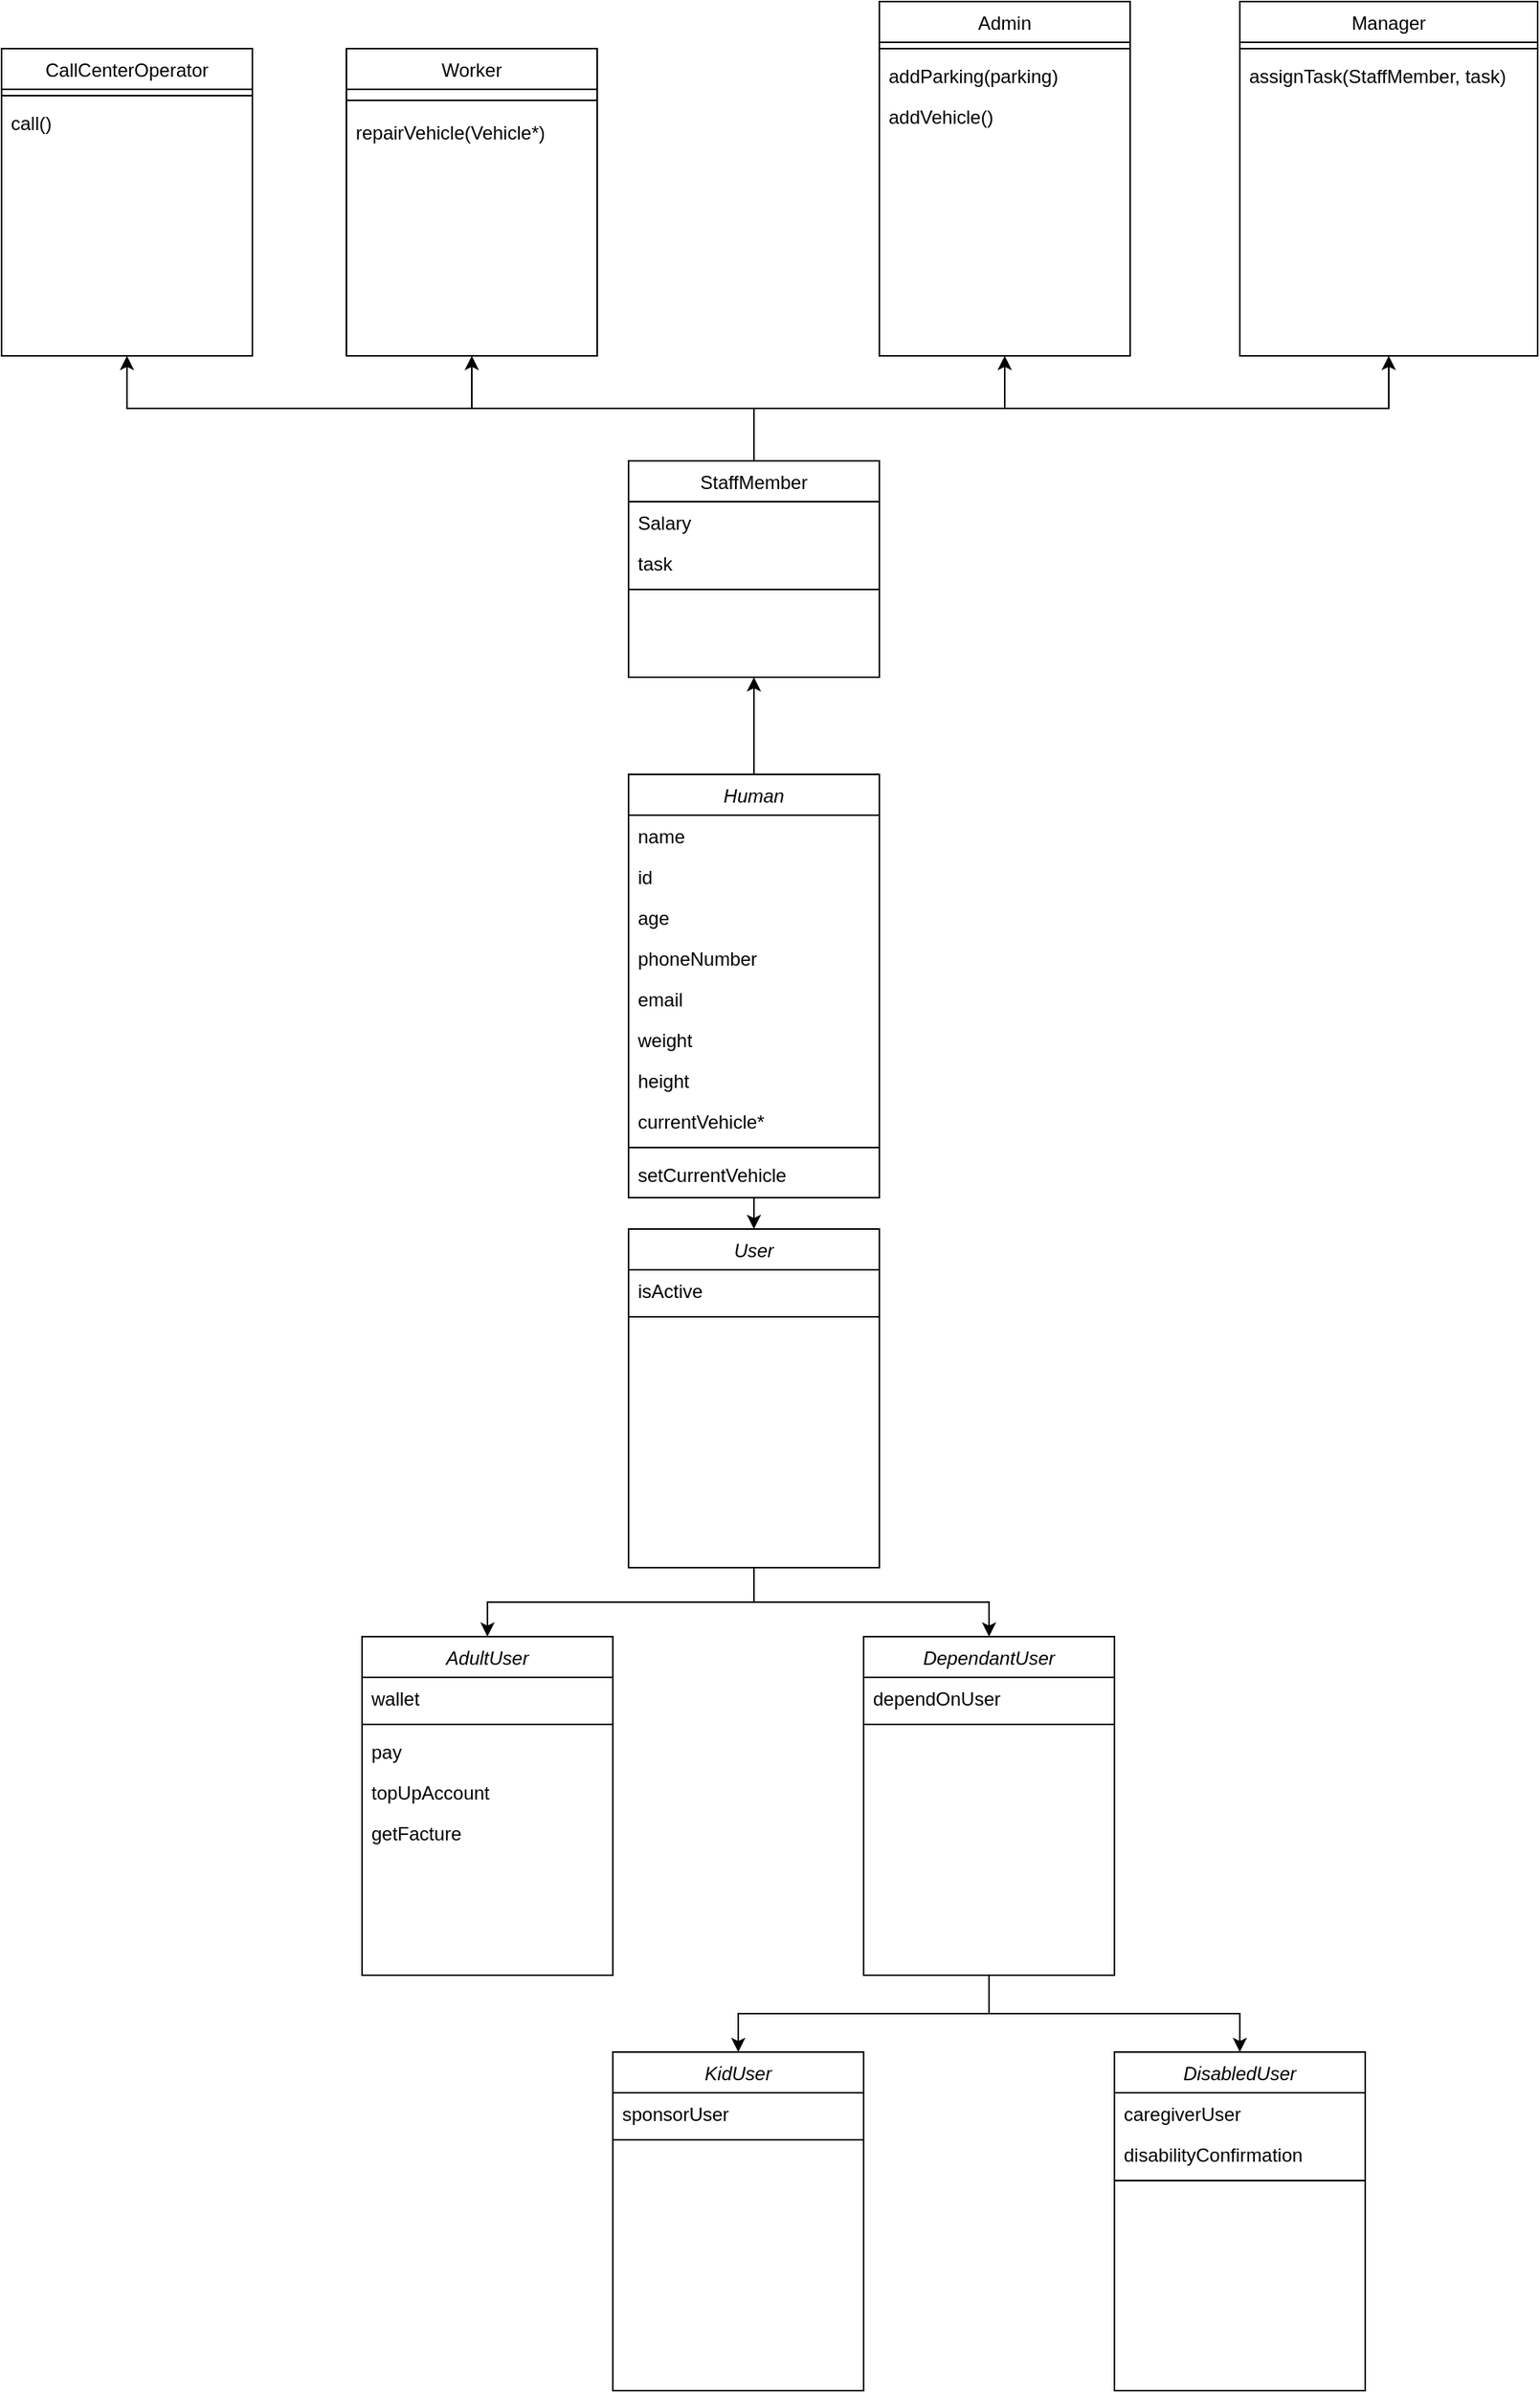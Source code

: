 <mxfile version="17.4.2" type="device"><diagram id="C5RBs43oDa-KdzZeNtuy" name="Page-1"><mxGraphModel dx="2004" dy="1558" grid="1" gridSize="10" guides="1" tooltips="1" connect="1" arrows="1" fold="1" page="1" pageScale="1" pageWidth="827" pageHeight="1169" math="0" shadow="0"><root><mxCell id="WIyWlLk6GJQsqaUBKTNV-0"/><mxCell id="WIyWlLk6GJQsqaUBKTNV-1" parent="WIyWlLk6GJQsqaUBKTNV-0"/><mxCell id="zkfFHV4jXpPFQw0GAbJ--0" value="AdultUser" style="swimlane;fontStyle=2;align=center;verticalAlign=top;childLayout=stackLayout;horizontal=1;startSize=26;horizontalStack=0;resizeParent=1;resizeLast=0;collapsible=1;marginBottom=0;rounded=0;shadow=0;strokeWidth=1;" parent="WIyWlLk6GJQsqaUBKTNV-1" vertex="1"><mxGeometry x="460" y="1243" width="160" height="216" as="geometry"><mxRectangle x="230" y="140" width="160" height="26" as="alternateBounds"/></mxGeometry></mxCell><mxCell id="zkfFHV4jXpPFQw0GAbJ--3" value="wallet" style="text;align=left;verticalAlign=top;spacingLeft=4;spacingRight=4;overflow=hidden;rotatable=0;points=[[0,0.5],[1,0.5]];portConstraint=eastwest;rounded=0;shadow=0;html=0;" parent="zkfFHV4jXpPFQw0GAbJ--0" vertex="1"><mxGeometry y="26" width="160" height="26" as="geometry"/></mxCell><mxCell id="zkfFHV4jXpPFQw0GAbJ--4" value="" style="line;html=1;strokeWidth=1;align=left;verticalAlign=middle;spacingTop=-1;spacingLeft=3;spacingRight=3;rotatable=0;labelPosition=right;points=[];portConstraint=eastwest;" parent="zkfFHV4jXpPFQw0GAbJ--0" vertex="1"><mxGeometry y="52" width="160" height="8" as="geometry"/></mxCell><mxCell id="zkfFHV4jXpPFQw0GAbJ--5" value="pay" style="text;align=left;verticalAlign=top;spacingLeft=4;spacingRight=4;overflow=hidden;rotatable=0;points=[[0,0.5],[1,0.5]];portConstraint=eastwest;" parent="zkfFHV4jXpPFQw0GAbJ--0" vertex="1"><mxGeometry y="60" width="160" height="26" as="geometry"/></mxCell><mxCell id="QYK8-MG1R0Us10HqaApD-0" value="topUpAccount" style="text;align=left;verticalAlign=top;spacingLeft=4;spacingRight=4;overflow=hidden;rotatable=0;points=[[0,0.5],[1,0.5]];portConstraint=eastwest;" parent="zkfFHV4jXpPFQw0GAbJ--0" vertex="1"><mxGeometry y="86" width="160" height="26" as="geometry"/></mxCell><mxCell id="gShHqd4riJQoAlM39PHa-18" value="getFacture" style="text;align=left;verticalAlign=top;spacingLeft=4;spacingRight=4;overflow=hidden;rotatable=0;points=[[0,0.5],[1,0.5]];portConstraint=eastwest;" vertex="1" parent="zkfFHV4jXpPFQw0GAbJ--0"><mxGeometry y="112" width="160" height="26" as="geometry"/></mxCell><mxCell id="zkfFHV4jXpPFQw0GAbJ--6" value="Worker" style="swimlane;fontStyle=0;align=center;verticalAlign=top;childLayout=stackLayout;horizontal=1;startSize=26;horizontalStack=0;resizeParent=1;resizeLast=0;collapsible=1;marginBottom=0;rounded=0;shadow=0;strokeWidth=1;" parent="WIyWlLk6GJQsqaUBKTNV-1" vertex="1"><mxGeometry x="450" y="230" width="160" height="196" as="geometry"><mxRectangle x="130" y="380" width="160" height="26" as="alternateBounds"/></mxGeometry></mxCell><mxCell id="zkfFHV4jXpPFQw0GAbJ--9" value="" style="line;html=1;strokeWidth=1;align=left;verticalAlign=middle;spacingTop=-1;spacingLeft=3;spacingRight=3;rotatable=0;labelPosition=right;points=[];portConstraint=eastwest;" parent="zkfFHV4jXpPFQw0GAbJ--6" vertex="1"><mxGeometry y="26" width="160" height="14" as="geometry"/></mxCell><mxCell id="jIfe5PTKe7HnXHyNqcv2-27" value="repairVehicle(Vehicle*)" style="text;align=left;verticalAlign=top;spacingLeft=4;spacingRight=4;overflow=hidden;rotatable=0;points=[[0,0.5],[1,0.5]];portConstraint=eastwest;" vertex="1" parent="zkfFHV4jXpPFQw0GAbJ--6"><mxGeometry y="40" width="160" height="26" as="geometry"/></mxCell><mxCell id="zkfFHV4jXpPFQw0GAbJ--13" value="Admin" style="swimlane;fontStyle=0;align=center;verticalAlign=top;childLayout=stackLayout;horizontal=1;startSize=26;horizontalStack=0;resizeParent=1;resizeLast=0;collapsible=1;marginBottom=0;rounded=0;shadow=0;strokeWidth=1;" parent="WIyWlLk6GJQsqaUBKTNV-1" vertex="1"><mxGeometry x="790" y="200" width="160" height="226" as="geometry"><mxRectangle x="340" y="380" width="170" height="26" as="alternateBounds"/></mxGeometry></mxCell><mxCell id="zkfFHV4jXpPFQw0GAbJ--15" value="" style="line;html=1;strokeWidth=1;align=left;verticalAlign=middle;spacingTop=-1;spacingLeft=3;spacingRight=3;rotatable=0;labelPosition=right;points=[];portConstraint=eastwest;" parent="zkfFHV4jXpPFQw0GAbJ--13" vertex="1"><mxGeometry y="26" width="160" height="8" as="geometry"/></mxCell><mxCell id="jIfe5PTKe7HnXHyNqcv2-12" value="addParking(parking)" style="text;align=left;verticalAlign=top;spacingLeft=4;spacingRight=4;overflow=hidden;rotatable=0;points=[[0,0.5],[1,0.5]];portConstraint=eastwest;" vertex="1" parent="zkfFHV4jXpPFQw0GAbJ--13"><mxGeometry y="34" width="160" height="26" as="geometry"/></mxCell><mxCell id="jIfe5PTKe7HnXHyNqcv2-13" value="addVehicle()" style="text;align=left;verticalAlign=top;spacingLeft=4;spacingRight=4;overflow=hidden;rotatable=0;points=[[0,0.5],[1,0.5]];portConstraint=eastwest;" vertex="1" parent="zkfFHV4jXpPFQw0GAbJ--13"><mxGeometry y="60" width="160" height="26" as="geometry"/></mxCell><mxCell id="gShHqd4riJQoAlM39PHa-14" style="edgeStyle=orthogonalEdgeStyle;rounded=0;orthogonalLoop=1;jettySize=auto;html=1;exitX=0.5;exitY=0;exitDx=0;exitDy=0;entryX=0.5;entryY=1;entryDx=0;entryDy=0;" edge="1" parent="WIyWlLk6GJQsqaUBKTNV-1" source="jIfe5PTKe7HnXHyNqcv2-0" target="jIfe5PTKe7HnXHyNqcv2-55"><mxGeometry relative="1" as="geometry"/></mxCell><mxCell id="gShHqd4riJQoAlM39PHa-15" style="edgeStyle=orthogonalEdgeStyle;rounded=0;orthogonalLoop=1;jettySize=auto;html=1;exitX=0.5;exitY=0;exitDx=0;exitDy=0;entryX=0.5;entryY=1;entryDx=0;entryDy=0;" edge="1" parent="WIyWlLk6GJQsqaUBKTNV-1" source="jIfe5PTKe7HnXHyNqcv2-0" target="zkfFHV4jXpPFQw0GAbJ--6"><mxGeometry relative="1" as="geometry"/></mxCell><mxCell id="gShHqd4riJQoAlM39PHa-16" style="edgeStyle=orthogonalEdgeStyle;rounded=0;orthogonalLoop=1;jettySize=auto;html=1;exitX=0.5;exitY=0;exitDx=0;exitDy=0;entryX=0.5;entryY=1;entryDx=0;entryDy=0;" edge="1" parent="WIyWlLk6GJQsqaUBKTNV-1" source="jIfe5PTKe7HnXHyNqcv2-0" target="zkfFHV4jXpPFQw0GAbJ--13"><mxGeometry relative="1" as="geometry"/></mxCell><mxCell id="gShHqd4riJQoAlM39PHa-17" style="edgeStyle=orthogonalEdgeStyle;rounded=0;orthogonalLoop=1;jettySize=auto;html=1;exitX=0.5;exitY=0;exitDx=0;exitDy=0;entryX=0.5;entryY=1;entryDx=0;entryDy=0;" edge="1" parent="WIyWlLk6GJQsqaUBKTNV-1" source="jIfe5PTKe7HnXHyNqcv2-0" target="jIfe5PTKe7HnXHyNqcv2-16"><mxGeometry relative="1" as="geometry"/></mxCell><mxCell id="jIfe5PTKe7HnXHyNqcv2-0" value="StaffMember" style="swimlane;fontStyle=0;align=center;verticalAlign=top;childLayout=stackLayout;horizontal=1;startSize=26;horizontalStack=0;resizeParent=1;resizeLast=0;collapsible=1;marginBottom=0;rounded=0;shadow=0;strokeWidth=1;" vertex="1" parent="WIyWlLk6GJQsqaUBKTNV-1"><mxGeometry x="630" y="493" width="160" height="138" as="geometry"><mxRectangle x="130" y="380" width="160" height="26" as="alternateBounds"/></mxGeometry></mxCell><mxCell id="jIfe5PTKe7HnXHyNqcv2-1" value="Salary" style="text;align=left;verticalAlign=top;spacingLeft=4;spacingRight=4;overflow=hidden;rotatable=0;points=[[0,0.5],[1,0.5]];portConstraint=eastwest;rounded=0;shadow=0;html=0;" vertex="1" parent="jIfe5PTKe7HnXHyNqcv2-0"><mxGeometry y="26" width="160" height="26" as="geometry"/></mxCell><mxCell id="gShHqd4riJQoAlM39PHa-43" value="task" style="text;align=left;verticalAlign=top;spacingLeft=4;spacingRight=4;overflow=hidden;rotatable=0;points=[[0,0.5],[1,0.5]];portConstraint=eastwest;rounded=0;shadow=0;html=0;" vertex="1" parent="jIfe5PTKe7HnXHyNqcv2-0"><mxGeometry y="52" width="160" height="26" as="geometry"/></mxCell><mxCell id="jIfe5PTKe7HnXHyNqcv2-2" value="" style="line;html=1;strokeWidth=1;align=left;verticalAlign=middle;spacingTop=-1;spacingLeft=3;spacingRight=3;rotatable=0;labelPosition=right;points=[];portConstraint=eastwest;" vertex="1" parent="jIfe5PTKe7HnXHyNqcv2-0"><mxGeometry y="78" width="160" height="8" as="geometry"/></mxCell><mxCell id="jIfe5PTKe7HnXHyNqcv2-16" value="Manager" style="swimlane;fontStyle=0;align=center;verticalAlign=top;childLayout=stackLayout;horizontal=1;startSize=26;horizontalStack=0;resizeParent=1;resizeLast=0;collapsible=1;marginBottom=0;rounded=0;shadow=0;strokeWidth=1;" vertex="1" parent="WIyWlLk6GJQsqaUBKTNV-1"><mxGeometry x="1020" y="200" width="190" height="226" as="geometry"><mxRectangle x="340" y="380" width="170" height="26" as="alternateBounds"/></mxGeometry></mxCell><mxCell id="jIfe5PTKe7HnXHyNqcv2-20" value="" style="line;html=1;strokeWidth=1;align=left;verticalAlign=middle;spacingTop=-1;spacingLeft=3;spacingRight=3;rotatable=0;labelPosition=right;points=[];portConstraint=eastwest;" vertex="1" parent="jIfe5PTKe7HnXHyNqcv2-16"><mxGeometry y="26" width="190" height="8" as="geometry"/></mxCell><mxCell id="jIfe5PTKe7HnXHyNqcv2-22" value="assignTask(StaffMember, task)" style="text;align=left;verticalAlign=top;spacingLeft=4;spacingRight=4;overflow=hidden;rotatable=0;points=[[0,0.5],[1,0.5]];portConstraint=eastwest;" vertex="1" parent="jIfe5PTKe7HnXHyNqcv2-16"><mxGeometry y="34" width="190" height="26" as="geometry"/></mxCell><mxCell id="jIfe5PTKe7HnXHyNqcv2-28" value="KidUser" style="swimlane;fontStyle=2;align=center;verticalAlign=top;childLayout=stackLayout;horizontal=1;startSize=26;horizontalStack=0;resizeParent=1;resizeLast=0;collapsible=1;marginBottom=0;rounded=0;shadow=0;strokeWidth=1;" vertex="1" parent="WIyWlLk6GJQsqaUBKTNV-1"><mxGeometry x="620" y="1508" width="160" height="216" as="geometry"><mxRectangle x="230" y="140" width="160" height="26" as="alternateBounds"/></mxGeometry></mxCell><mxCell id="jIfe5PTKe7HnXHyNqcv2-32" value="sponsorUser" style="text;align=left;verticalAlign=top;spacingLeft=4;spacingRight=4;overflow=hidden;rotatable=0;points=[[0,0.5],[1,0.5]];portConstraint=eastwest;rounded=0;shadow=0;html=0;" vertex="1" parent="jIfe5PTKe7HnXHyNqcv2-28"><mxGeometry y="26" width="160" height="26" as="geometry"/></mxCell><mxCell id="jIfe5PTKe7HnXHyNqcv2-33" value="" style="line;html=1;strokeWidth=1;align=left;verticalAlign=middle;spacingTop=-1;spacingLeft=3;spacingRight=3;rotatable=0;labelPosition=right;points=[];portConstraint=eastwest;" vertex="1" parent="jIfe5PTKe7HnXHyNqcv2-28"><mxGeometry y="52" width="160" height="8" as="geometry"/></mxCell><mxCell id="gShHqd4riJQoAlM39PHa-12" style="edgeStyle=orthogonalEdgeStyle;rounded=0;orthogonalLoop=1;jettySize=auto;html=1;exitX=0.5;exitY=0;exitDx=0;exitDy=0;entryX=0.5;entryY=1;entryDx=0;entryDy=0;" edge="1" parent="WIyWlLk6GJQsqaUBKTNV-1" source="jIfe5PTKe7HnXHyNqcv2-38" target="jIfe5PTKe7HnXHyNqcv2-0"><mxGeometry relative="1" as="geometry"/></mxCell><mxCell id="gShHqd4riJQoAlM39PHa-35" style="edgeStyle=orthogonalEdgeStyle;rounded=0;orthogonalLoop=1;jettySize=auto;html=1;exitX=0.5;exitY=1;exitDx=0;exitDy=0;entryX=0.5;entryY=0;entryDx=0;entryDy=0;" edge="1" parent="WIyWlLk6GJQsqaUBKTNV-1" source="jIfe5PTKe7HnXHyNqcv2-38" target="gShHqd4riJQoAlM39PHa-26"><mxGeometry relative="1" as="geometry"/></mxCell><mxCell id="jIfe5PTKe7HnXHyNqcv2-38" value="Human" style="swimlane;fontStyle=2;align=center;verticalAlign=top;childLayout=stackLayout;horizontal=1;startSize=26;horizontalStack=0;resizeParent=1;resizeLast=0;collapsible=1;marginBottom=0;rounded=0;shadow=0;strokeWidth=1;" vertex="1" parent="WIyWlLk6GJQsqaUBKTNV-1"><mxGeometry x="630" y="693" width="160" height="270" as="geometry"><mxRectangle x="230" y="140" width="160" height="26" as="alternateBounds"/></mxGeometry></mxCell><mxCell id="jIfe5PTKe7HnXHyNqcv2-39" value="name" style="text;align=left;verticalAlign=top;spacingLeft=4;spacingRight=4;overflow=hidden;rotatable=0;points=[[0,0.5],[1,0.5]];portConstraint=eastwest;" vertex="1" parent="jIfe5PTKe7HnXHyNqcv2-38"><mxGeometry y="26" width="160" height="26" as="geometry"/></mxCell><mxCell id="jIfe5PTKe7HnXHyNqcv2-40" value="id" style="text;align=left;verticalAlign=top;spacingLeft=4;spacingRight=4;overflow=hidden;rotatable=0;points=[[0,0.5],[1,0.5]];portConstraint=eastwest;" vertex="1" parent="jIfe5PTKe7HnXHyNqcv2-38"><mxGeometry y="52" width="160" height="26" as="geometry"/></mxCell><mxCell id="jIfe5PTKe7HnXHyNqcv2-42" value="age" style="text;align=left;verticalAlign=top;spacingLeft=4;spacingRight=4;overflow=hidden;rotatable=0;points=[[0,0.5],[1,0.5]];portConstraint=eastwest;" vertex="1" parent="jIfe5PTKe7HnXHyNqcv2-38"><mxGeometry y="78" width="160" height="26" as="geometry"/></mxCell><mxCell id="jIfe5PTKe7HnXHyNqcv2-47" value="phoneNumber" style="text;align=left;verticalAlign=top;spacingLeft=4;spacingRight=4;overflow=hidden;rotatable=0;points=[[0,0.5],[1,0.5]];portConstraint=eastwest;" vertex="1" parent="jIfe5PTKe7HnXHyNqcv2-38"><mxGeometry y="104" width="160" height="26" as="geometry"/></mxCell><mxCell id="jIfe5PTKe7HnXHyNqcv2-48" value="email" style="text;align=left;verticalAlign=top;spacingLeft=4;spacingRight=4;overflow=hidden;rotatable=0;points=[[0,0.5],[1,0.5]];portConstraint=eastwest;" vertex="1" parent="jIfe5PTKe7HnXHyNqcv2-38"><mxGeometry y="130" width="160" height="26" as="geometry"/></mxCell><mxCell id="gShHqd4riJQoAlM39PHa-6" value="weight" style="text;align=left;verticalAlign=top;spacingLeft=4;spacingRight=4;overflow=hidden;rotatable=0;points=[[0,0.5],[1,0.5]];portConstraint=eastwest;" vertex="1" parent="jIfe5PTKe7HnXHyNqcv2-38"><mxGeometry y="156" width="160" height="26" as="geometry"/></mxCell><mxCell id="gShHqd4riJQoAlM39PHa-7" value="height" style="text;align=left;verticalAlign=top;spacingLeft=4;spacingRight=4;overflow=hidden;rotatable=0;points=[[0,0.5],[1,0.5]];portConstraint=eastwest;" vertex="1" parent="jIfe5PTKe7HnXHyNqcv2-38"><mxGeometry y="182" width="160" height="26" as="geometry"/></mxCell><mxCell id="gShHqd4riJQoAlM39PHa-40" value="currentVehicle*" style="text;align=left;verticalAlign=top;spacingLeft=4;spacingRight=4;overflow=hidden;rotatable=0;points=[[0,0.5],[1,0.5]];portConstraint=eastwest;" vertex="1" parent="jIfe5PTKe7HnXHyNqcv2-38"><mxGeometry y="208" width="160" height="26" as="geometry"/></mxCell><mxCell id="jIfe5PTKe7HnXHyNqcv2-44" value="" style="line;html=1;strokeWidth=1;align=left;verticalAlign=middle;spacingTop=-1;spacingLeft=3;spacingRight=3;rotatable=0;labelPosition=right;points=[];portConstraint=eastwest;" vertex="1" parent="jIfe5PTKe7HnXHyNqcv2-38"><mxGeometry y="234" width="160" height="8" as="geometry"/></mxCell><mxCell id="gShHqd4riJQoAlM39PHa-42" value="setCurrentVehicle" style="text;align=left;verticalAlign=top;spacingLeft=4;spacingRight=4;overflow=hidden;rotatable=0;points=[[0,0.5],[1,0.5]];portConstraint=eastwest;" vertex="1" parent="jIfe5PTKe7HnXHyNqcv2-38"><mxGeometry y="242" width="160" height="26" as="geometry"/></mxCell><mxCell id="jIfe5PTKe7HnXHyNqcv2-50" value="DisabledUser" style="swimlane;fontStyle=2;align=center;verticalAlign=top;childLayout=stackLayout;horizontal=1;startSize=26;horizontalStack=0;resizeParent=1;resizeLast=0;collapsible=1;marginBottom=0;rounded=0;shadow=0;strokeWidth=1;" vertex="1" parent="WIyWlLk6GJQsqaUBKTNV-1"><mxGeometry x="940" y="1508" width="160" height="216" as="geometry"><mxRectangle x="230" y="140" width="160" height="26" as="alternateBounds"/></mxGeometry></mxCell><mxCell id="jIfe5PTKe7HnXHyNqcv2-53" value="caregiverUser" style="text;align=left;verticalAlign=top;spacingLeft=4;spacingRight=4;overflow=hidden;rotatable=0;points=[[0,0.5],[1,0.5]];portConstraint=eastwest;rounded=0;shadow=0;html=0;" vertex="1" parent="jIfe5PTKe7HnXHyNqcv2-50"><mxGeometry y="26" width="160" height="26" as="geometry"/></mxCell><mxCell id="gShHqd4riJQoAlM39PHa-5" value="disabilityConfirmation" style="text;align=left;verticalAlign=top;spacingLeft=4;spacingRight=4;overflow=hidden;rotatable=0;points=[[0,0.5],[1,0.5]];portConstraint=eastwest;rounded=0;shadow=0;html=0;" vertex="1" parent="jIfe5PTKe7HnXHyNqcv2-50"><mxGeometry y="52" width="160" height="26" as="geometry"/></mxCell><mxCell id="jIfe5PTKe7HnXHyNqcv2-54" value="" style="line;html=1;strokeWidth=1;align=left;verticalAlign=middle;spacingTop=-1;spacingLeft=3;spacingRight=3;rotatable=0;labelPosition=right;points=[];portConstraint=eastwest;" vertex="1" parent="jIfe5PTKe7HnXHyNqcv2-50"><mxGeometry y="78" width="160" height="8" as="geometry"/></mxCell><mxCell id="jIfe5PTKe7HnXHyNqcv2-55" value="CallCenterOperator" style="swimlane;fontStyle=0;align=center;verticalAlign=top;childLayout=stackLayout;horizontal=1;startSize=26;horizontalStack=0;resizeParent=1;resizeLast=0;collapsible=1;marginBottom=0;rounded=0;shadow=0;strokeWidth=1;" vertex="1" parent="WIyWlLk6GJQsqaUBKTNV-1"><mxGeometry x="230" y="230" width="160" height="196" as="geometry"><mxRectangle x="130" y="380" width="160" height="26" as="alternateBounds"/></mxGeometry></mxCell><mxCell id="jIfe5PTKe7HnXHyNqcv2-60" value="" style="line;html=1;strokeWidth=1;align=left;verticalAlign=middle;spacingTop=-1;spacingLeft=3;spacingRight=3;rotatable=0;labelPosition=right;points=[];portConstraint=eastwest;" vertex="1" parent="jIfe5PTKe7HnXHyNqcv2-55"><mxGeometry y="26" width="160" height="8" as="geometry"/></mxCell><mxCell id="gShHqd4riJQoAlM39PHa-13" value="call()" style="text;align=left;verticalAlign=top;spacingLeft=4;spacingRight=4;overflow=hidden;rotatable=0;points=[[0,0.5],[1,0.5]];portConstraint=eastwest;rounded=0;shadow=0;html=0;" vertex="1" parent="jIfe5PTKe7HnXHyNqcv2-55"><mxGeometry y="34" width="160" height="26" as="geometry"/></mxCell><mxCell id="gShHqd4riJQoAlM39PHa-10" style="edgeStyle=orthogonalEdgeStyle;rounded=0;orthogonalLoop=1;jettySize=auto;html=1;exitX=0.5;exitY=1;exitDx=0;exitDy=0;entryX=0.5;entryY=0;entryDx=0;entryDy=0;" edge="1" parent="WIyWlLk6GJQsqaUBKTNV-1" source="gShHqd4riJQoAlM39PHa-0" target="jIfe5PTKe7HnXHyNqcv2-28"><mxGeometry relative="1" as="geometry"/></mxCell><mxCell id="gShHqd4riJQoAlM39PHa-11" style="edgeStyle=orthogonalEdgeStyle;rounded=0;orthogonalLoop=1;jettySize=auto;html=1;exitX=0.5;exitY=1;exitDx=0;exitDy=0;entryX=0.5;entryY=0;entryDx=0;entryDy=0;" edge="1" parent="WIyWlLk6GJQsqaUBKTNV-1" source="gShHqd4riJQoAlM39PHa-0" target="jIfe5PTKe7HnXHyNqcv2-50"><mxGeometry relative="1" as="geometry"/></mxCell><mxCell id="gShHqd4riJQoAlM39PHa-0" value="DependantUser" style="swimlane;fontStyle=2;align=center;verticalAlign=top;childLayout=stackLayout;horizontal=1;startSize=26;horizontalStack=0;resizeParent=1;resizeLast=0;collapsible=1;marginBottom=0;rounded=0;shadow=0;strokeWidth=1;" vertex="1" parent="WIyWlLk6GJQsqaUBKTNV-1"><mxGeometry x="780" y="1243" width="160" height="216" as="geometry"><mxRectangle x="230" y="140" width="160" height="26" as="alternateBounds"/></mxGeometry></mxCell><mxCell id="gShHqd4riJQoAlM39PHa-3" value="dependOnUser" style="text;align=left;verticalAlign=top;spacingLeft=4;spacingRight=4;overflow=hidden;rotatable=0;points=[[0,0.5],[1,0.5]];portConstraint=eastwest;rounded=0;shadow=0;html=0;" vertex="1" parent="gShHqd4riJQoAlM39PHa-0"><mxGeometry y="26" width="160" height="26" as="geometry"/></mxCell><mxCell id="gShHqd4riJQoAlM39PHa-4" value="" style="line;html=1;strokeWidth=1;align=left;verticalAlign=middle;spacingTop=-1;spacingLeft=3;spacingRight=3;rotatable=0;labelPosition=right;points=[];portConstraint=eastwest;" vertex="1" parent="gShHqd4riJQoAlM39PHa-0"><mxGeometry y="52" width="160" height="8" as="geometry"/></mxCell><mxCell id="gShHqd4riJQoAlM39PHa-36" style="edgeStyle=orthogonalEdgeStyle;rounded=0;orthogonalLoop=1;jettySize=auto;html=1;exitX=0.5;exitY=1;exitDx=0;exitDy=0;entryX=0.5;entryY=0;entryDx=0;entryDy=0;" edge="1" parent="WIyWlLk6GJQsqaUBKTNV-1" source="gShHqd4riJQoAlM39PHa-26" target="zkfFHV4jXpPFQw0GAbJ--0"><mxGeometry relative="1" as="geometry"/></mxCell><mxCell id="gShHqd4riJQoAlM39PHa-37" style="edgeStyle=orthogonalEdgeStyle;rounded=0;orthogonalLoop=1;jettySize=auto;html=1;exitX=0.5;exitY=1;exitDx=0;exitDy=0;entryX=0.5;entryY=0;entryDx=0;entryDy=0;" edge="1" parent="WIyWlLk6GJQsqaUBKTNV-1" source="gShHqd4riJQoAlM39PHa-26" target="gShHqd4riJQoAlM39PHa-0"><mxGeometry relative="1" as="geometry"/></mxCell><mxCell id="gShHqd4riJQoAlM39PHa-26" value="User" style="swimlane;fontStyle=2;align=center;verticalAlign=top;childLayout=stackLayout;horizontal=1;startSize=26;horizontalStack=0;resizeParent=1;resizeLast=0;collapsible=1;marginBottom=0;rounded=0;shadow=0;strokeWidth=1;" vertex="1" parent="WIyWlLk6GJQsqaUBKTNV-1"><mxGeometry x="630" y="983" width="160" height="216" as="geometry"><mxRectangle x="230" y="140" width="160" height="26" as="alternateBounds"/></mxGeometry></mxCell><mxCell id="gShHqd4riJQoAlM39PHa-27" value="isActive" style="text;align=left;verticalAlign=top;spacingLeft=4;spacingRight=4;overflow=hidden;rotatable=0;points=[[0,0.5],[1,0.5]];portConstraint=eastwest;" vertex="1" parent="gShHqd4riJQoAlM39PHa-26"><mxGeometry y="26" width="160" height="26" as="geometry"/></mxCell><mxCell id="gShHqd4riJQoAlM39PHa-34" value="" style="line;html=1;strokeWidth=1;align=left;verticalAlign=middle;spacingTop=-1;spacingLeft=3;spacingRight=3;rotatable=0;labelPosition=right;points=[];portConstraint=eastwest;" vertex="1" parent="gShHqd4riJQoAlM39PHa-26"><mxGeometry y="52" width="160" height="8" as="geometry"/></mxCell></root></mxGraphModel></diagram></mxfile>